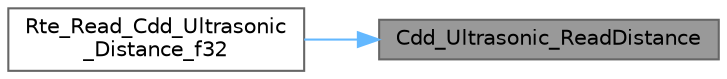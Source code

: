 digraph "Cdd_Ultrasonic_ReadDistance"
{
 // LATEX_PDF_SIZE
  bgcolor="transparent";
  edge [fontname=Helvetica,fontsize=10,labelfontname=Helvetica,labelfontsize=10];
  node [fontname=Helvetica,fontsize=10,shape=box,height=0.2,width=0.4];
  rankdir="RL";
  Node1 [id="Node000001",label="Cdd_Ultrasonic_ReadDistance",height=0.2,width=0.4,color="gray40", fillcolor="grey60", style="filled", fontcolor="black",tooltip="Cdd_Ultrasonic module read distance function."];
  Node1 -> Node2 [id="edge1_Node000001_Node000002",dir="back",color="steelblue1",style="solid",tooltip=" "];
  Node2 [id="Node000002",label="Rte_Read_Cdd_Ultrasonic\l_Distance_f32",height=0.2,width=0.4,color="grey40", fillcolor="white", style="filled",URL="$_rte_8c.html#a057ad275d33024caab3c390c51eaba27",tooltip="Read ultrasonic distance."];
}
